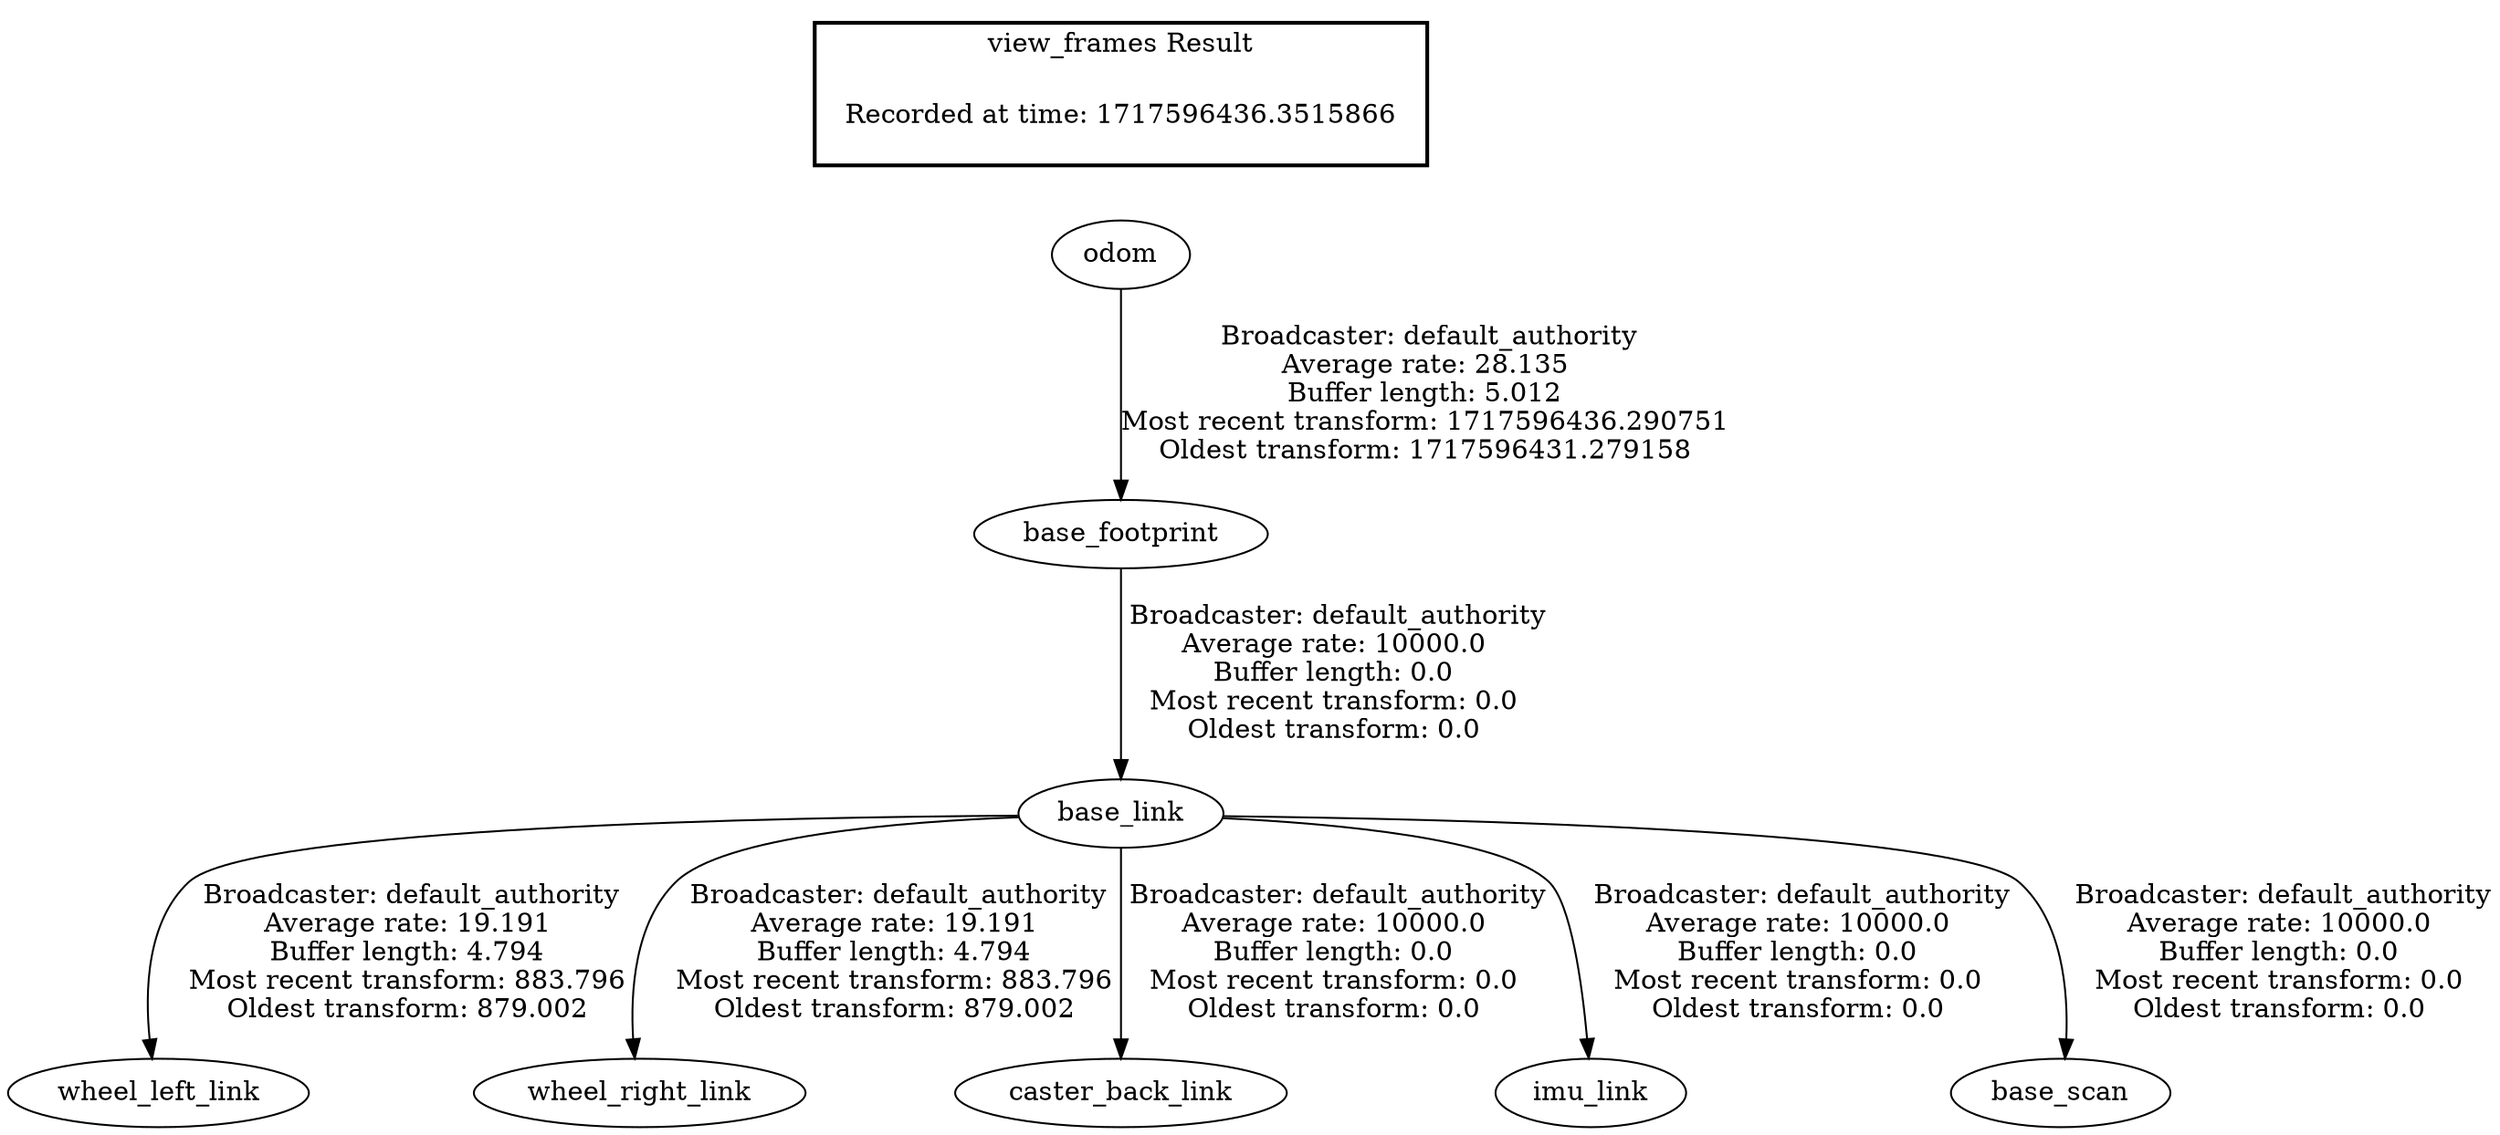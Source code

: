 digraph G {
"base_link" -> "wheel_left_link"[label=" Broadcaster: default_authority\nAverage rate: 19.191\nBuffer length: 4.794\nMost recent transform: 883.796\nOldest transform: 879.002\n"];
"base_footprint" -> "base_link"[label=" Broadcaster: default_authority\nAverage rate: 10000.0\nBuffer length: 0.0\nMost recent transform: 0.0\nOldest transform: 0.0\n"];
"base_link" -> "wheel_right_link"[label=" Broadcaster: default_authority\nAverage rate: 19.191\nBuffer length: 4.794\nMost recent transform: 883.796\nOldest transform: 879.002\n"];
"odom" -> "base_footprint"[label=" Broadcaster: default_authority\nAverage rate: 28.135\nBuffer length: 5.012\nMost recent transform: 1717596436.290751\nOldest transform: 1717596431.279158\n"];
"base_link" -> "caster_back_link"[label=" Broadcaster: default_authority\nAverage rate: 10000.0\nBuffer length: 0.0\nMost recent transform: 0.0\nOldest transform: 0.0\n"];
"base_link" -> "imu_link"[label=" Broadcaster: default_authority\nAverage rate: 10000.0\nBuffer length: 0.0\nMost recent transform: 0.0\nOldest transform: 0.0\n"];
"base_link" -> "base_scan"[label=" Broadcaster: default_authority\nAverage rate: 10000.0\nBuffer length: 0.0\nMost recent transform: 0.0\nOldest transform: 0.0\n"];
edge [style=invis];
 subgraph cluster_legend { style=bold; color=black; label ="view_frames Result";
"Recorded at time: 1717596436.3515866"[ shape=plaintext ] ;
}->"odom";
}